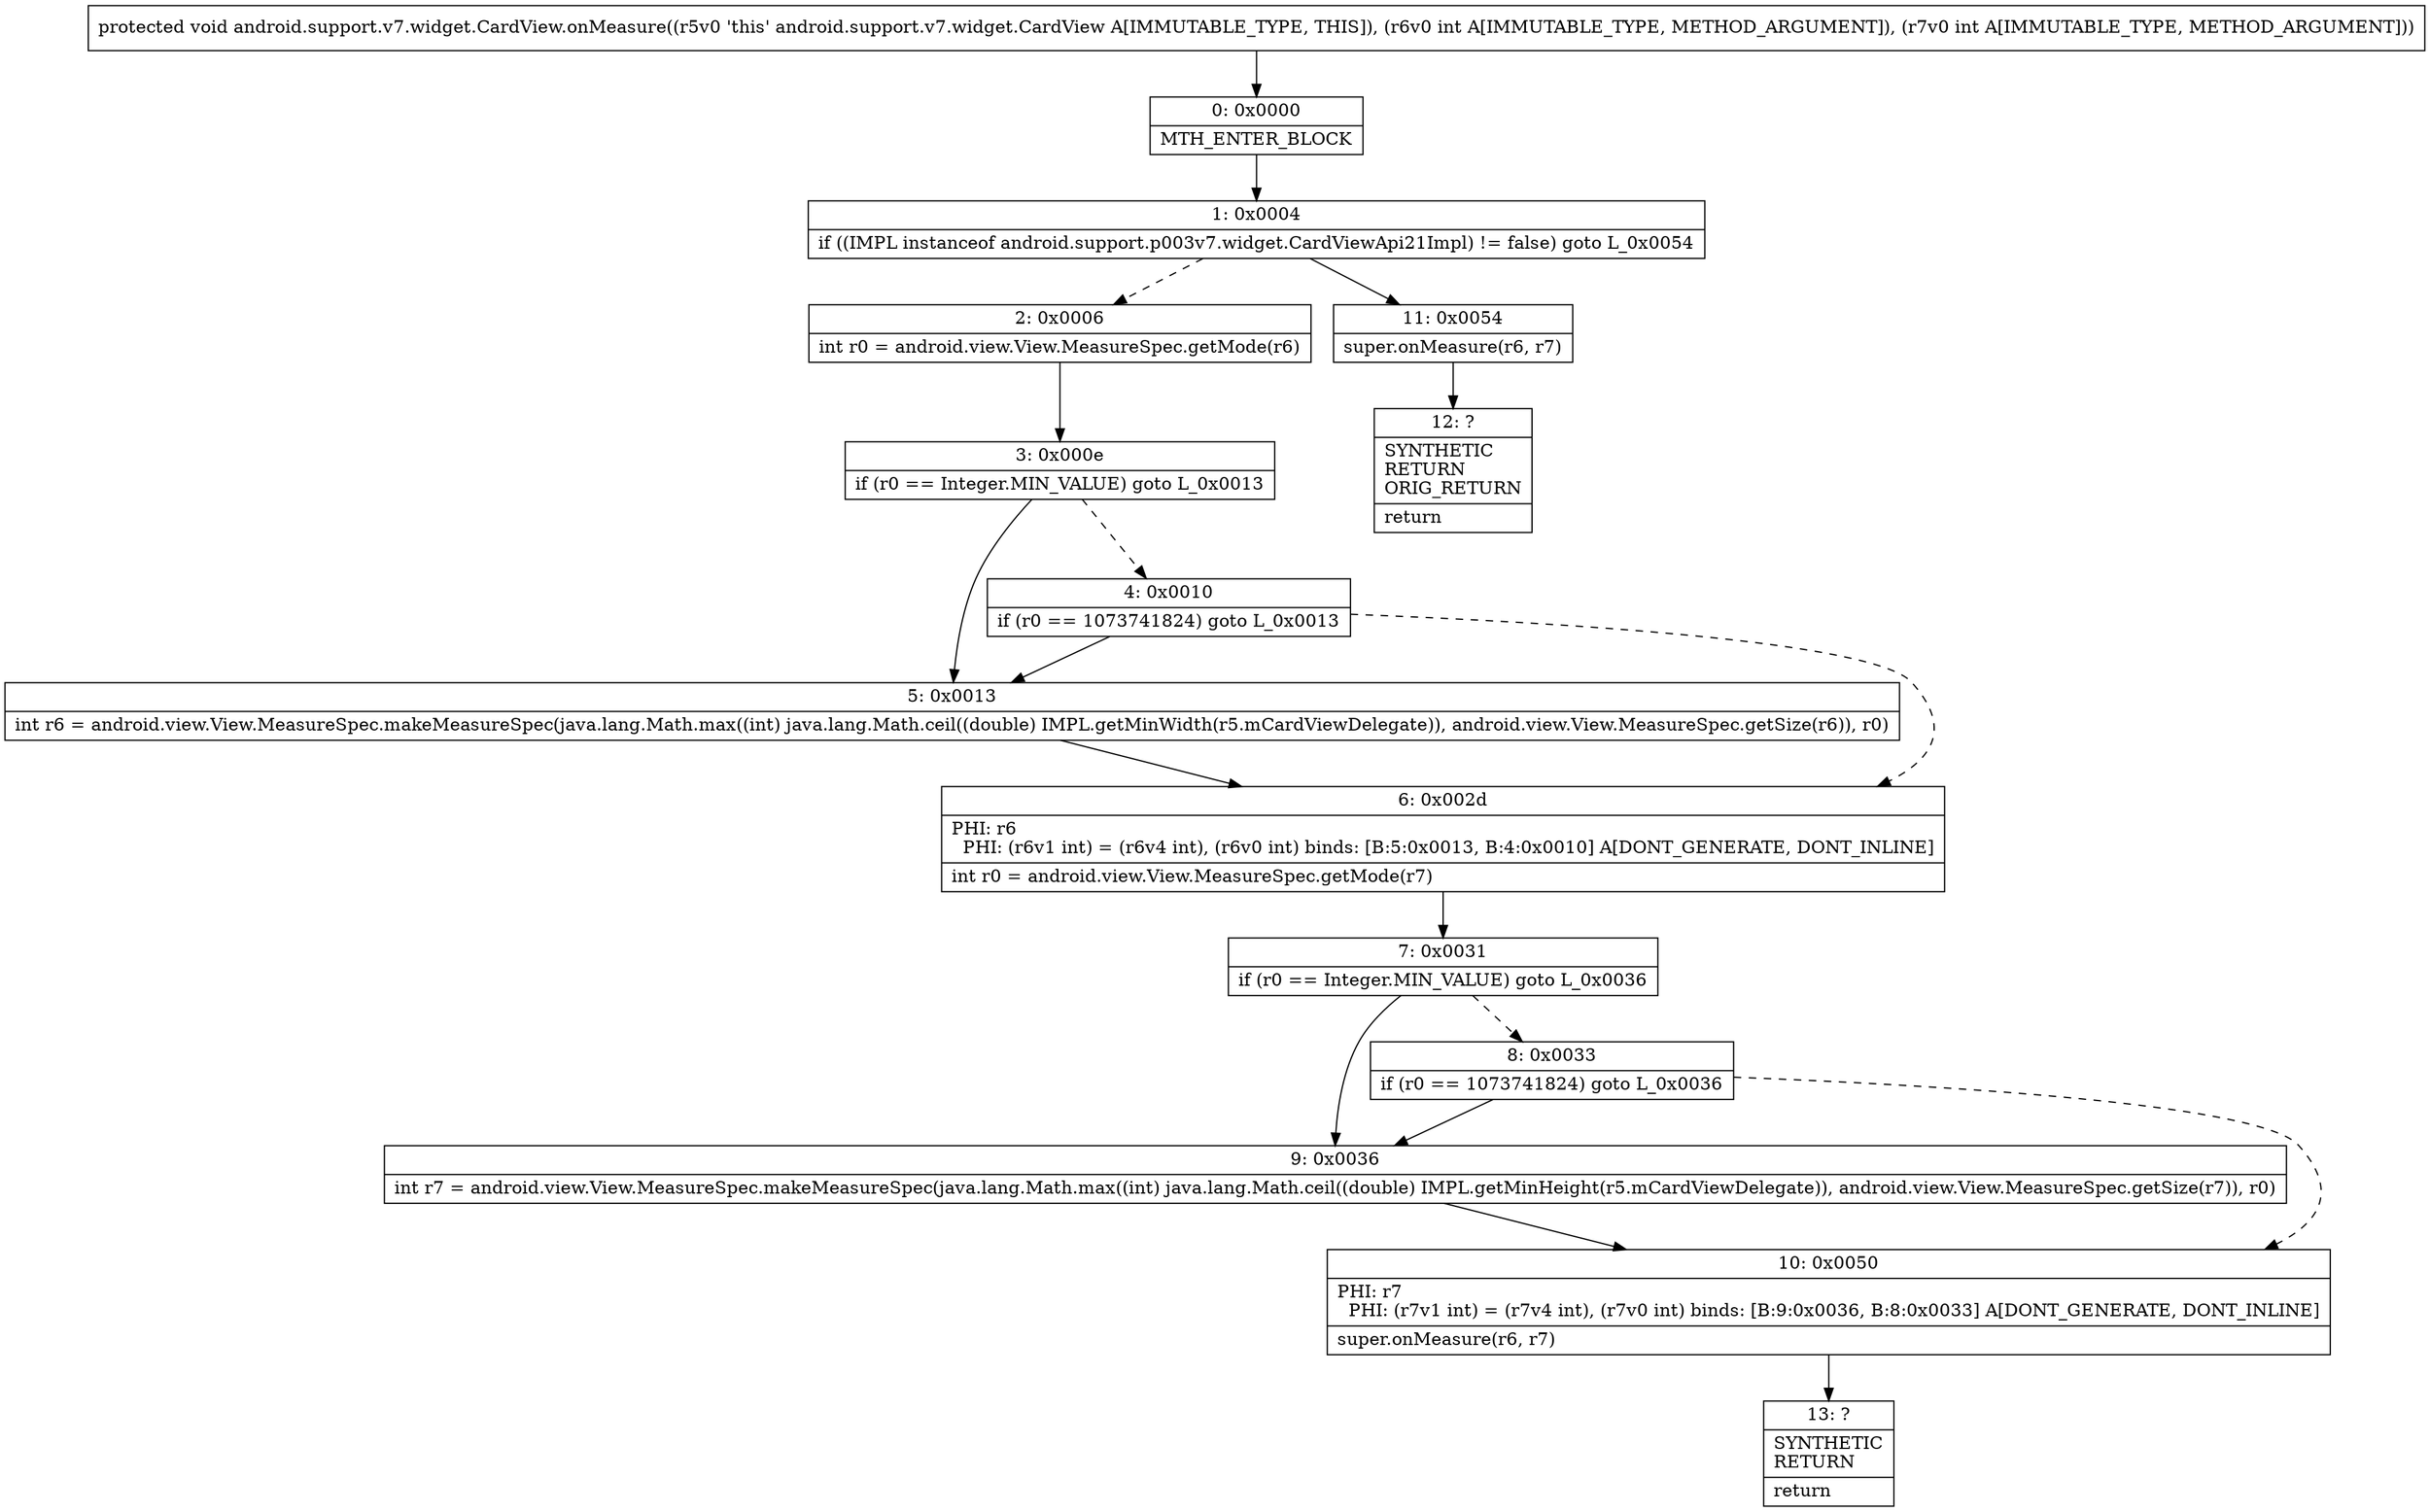 digraph "CFG forandroid.support.v7.widget.CardView.onMeasure(II)V" {
Node_0 [shape=record,label="{0\:\ 0x0000|MTH_ENTER_BLOCK\l}"];
Node_1 [shape=record,label="{1\:\ 0x0004|if ((IMPL instanceof android.support.p003v7.widget.CardViewApi21Impl) != false) goto L_0x0054\l}"];
Node_2 [shape=record,label="{2\:\ 0x0006|int r0 = android.view.View.MeasureSpec.getMode(r6)\l}"];
Node_3 [shape=record,label="{3\:\ 0x000e|if (r0 == Integer.MIN_VALUE) goto L_0x0013\l}"];
Node_4 [shape=record,label="{4\:\ 0x0010|if (r0 == 1073741824) goto L_0x0013\l}"];
Node_5 [shape=record,label="{5\:\ 0x0013|int r6 = android.view.View.MeasureSpec.makeMeasureSpec(java.lang.Math.max((int) java.lang.Math.ceil((double) IMPL.getMinWidth(r5.mCardViewDelegate)), android.view.View.MeasureSpec.getSize(r6)), r0)\l}"];
Node_6 [shape=record,label="{6\:\ 0x002d|PHI: r6 \l  PHI: (r6v1 int) = (r6v4 int), (r6v0 int) binds: [B:5:0x0013, B:4:0x0010] A[DONT_GENERATE, DONT_INLINE]\l|int r0 = android.view.View.MeasureSpec.getMode(r7)\l}"];
Node_7 [shape=record,label="{7\:\ 0x0031|if (r0 == Integer.MIN_VALUE) goto L_0x0036\l}"];
Node_8 [shape=record,label="{8\:\ 0x0033|if (r0 == 1073741824) goto L_0x0036\l}"];
Node_9 [shape=record,label="{9\:\ 0x0036|int r7 = android.view.View.MeasureSpec.makeMeasureSpec(java.lang.Math.max((int) java.lang.Math.ceil((double) IMPL.getMinHeight(r5.mCardViewDelegate)), android.view.View.MeasureSpec.getSize(r7)), r0)\l}"];
Node_10 [shape=record,label="{10\:\ 0x0050|PHI: r7 \l  PHI: (r7v1 int) = (r7v4 int), (r7v0 int) binds: [B:9:0x0036, B:8:0x0033] A[DONT_GENERATE, DONT_INLINE]\l|super.onMeasure(r6, r7)\l}"];
Node_11 [shape=record,label="{11\:\ 0x0054|super.onMeasure(r6, r7)\l}"];
Node_12 [shape=record,label="{12\:\ ?|SYNTHETIC\lRETURN\lORIG_RETURN\l|return\l}"];
Node_13 [shape=record,label="{13\:\ ?|SYNTHETIC\lRETURN\l|return\l}"];
MethodNode[shape=record,label="{protected void android.support.v7.widget.CardView.onMeasure((r5v0 'this' android.support.v7.widget.CardView A[IMMUTABLE_TYPE, THIS]), (r6v0 int A[IMMUTABLE_TYPE, METHOD_ARGUMENT]), (r7v0 int A[IMMUTABLE_TYPE, METHOD_ARGUMENT])) }"];
MethodNode -> Node_0;
Node_0 -> Node_1;
Node_1 -> Node_2[style=dashed];
Node_1 -> Node_11;
Node_2 -> Node_3;
Node_3 -> Node_4[style=dashed];
Node_3 -> Node_5;
Node_4 -> Node_5;
Node_4 -> Node_6[style=dashed];
Node_5 -> Node_6;
Node_6 -> Node_7;
Node_7 -> Node_8[style=dashed];
Node_7 -> Node_9;
Node_8 -> Node_9;
Node_8 -> Node_10[style=dashed];
Node_9 -> Node_10;
Node_10 -> Node_13;
Node_11 -> Node_12;
}

